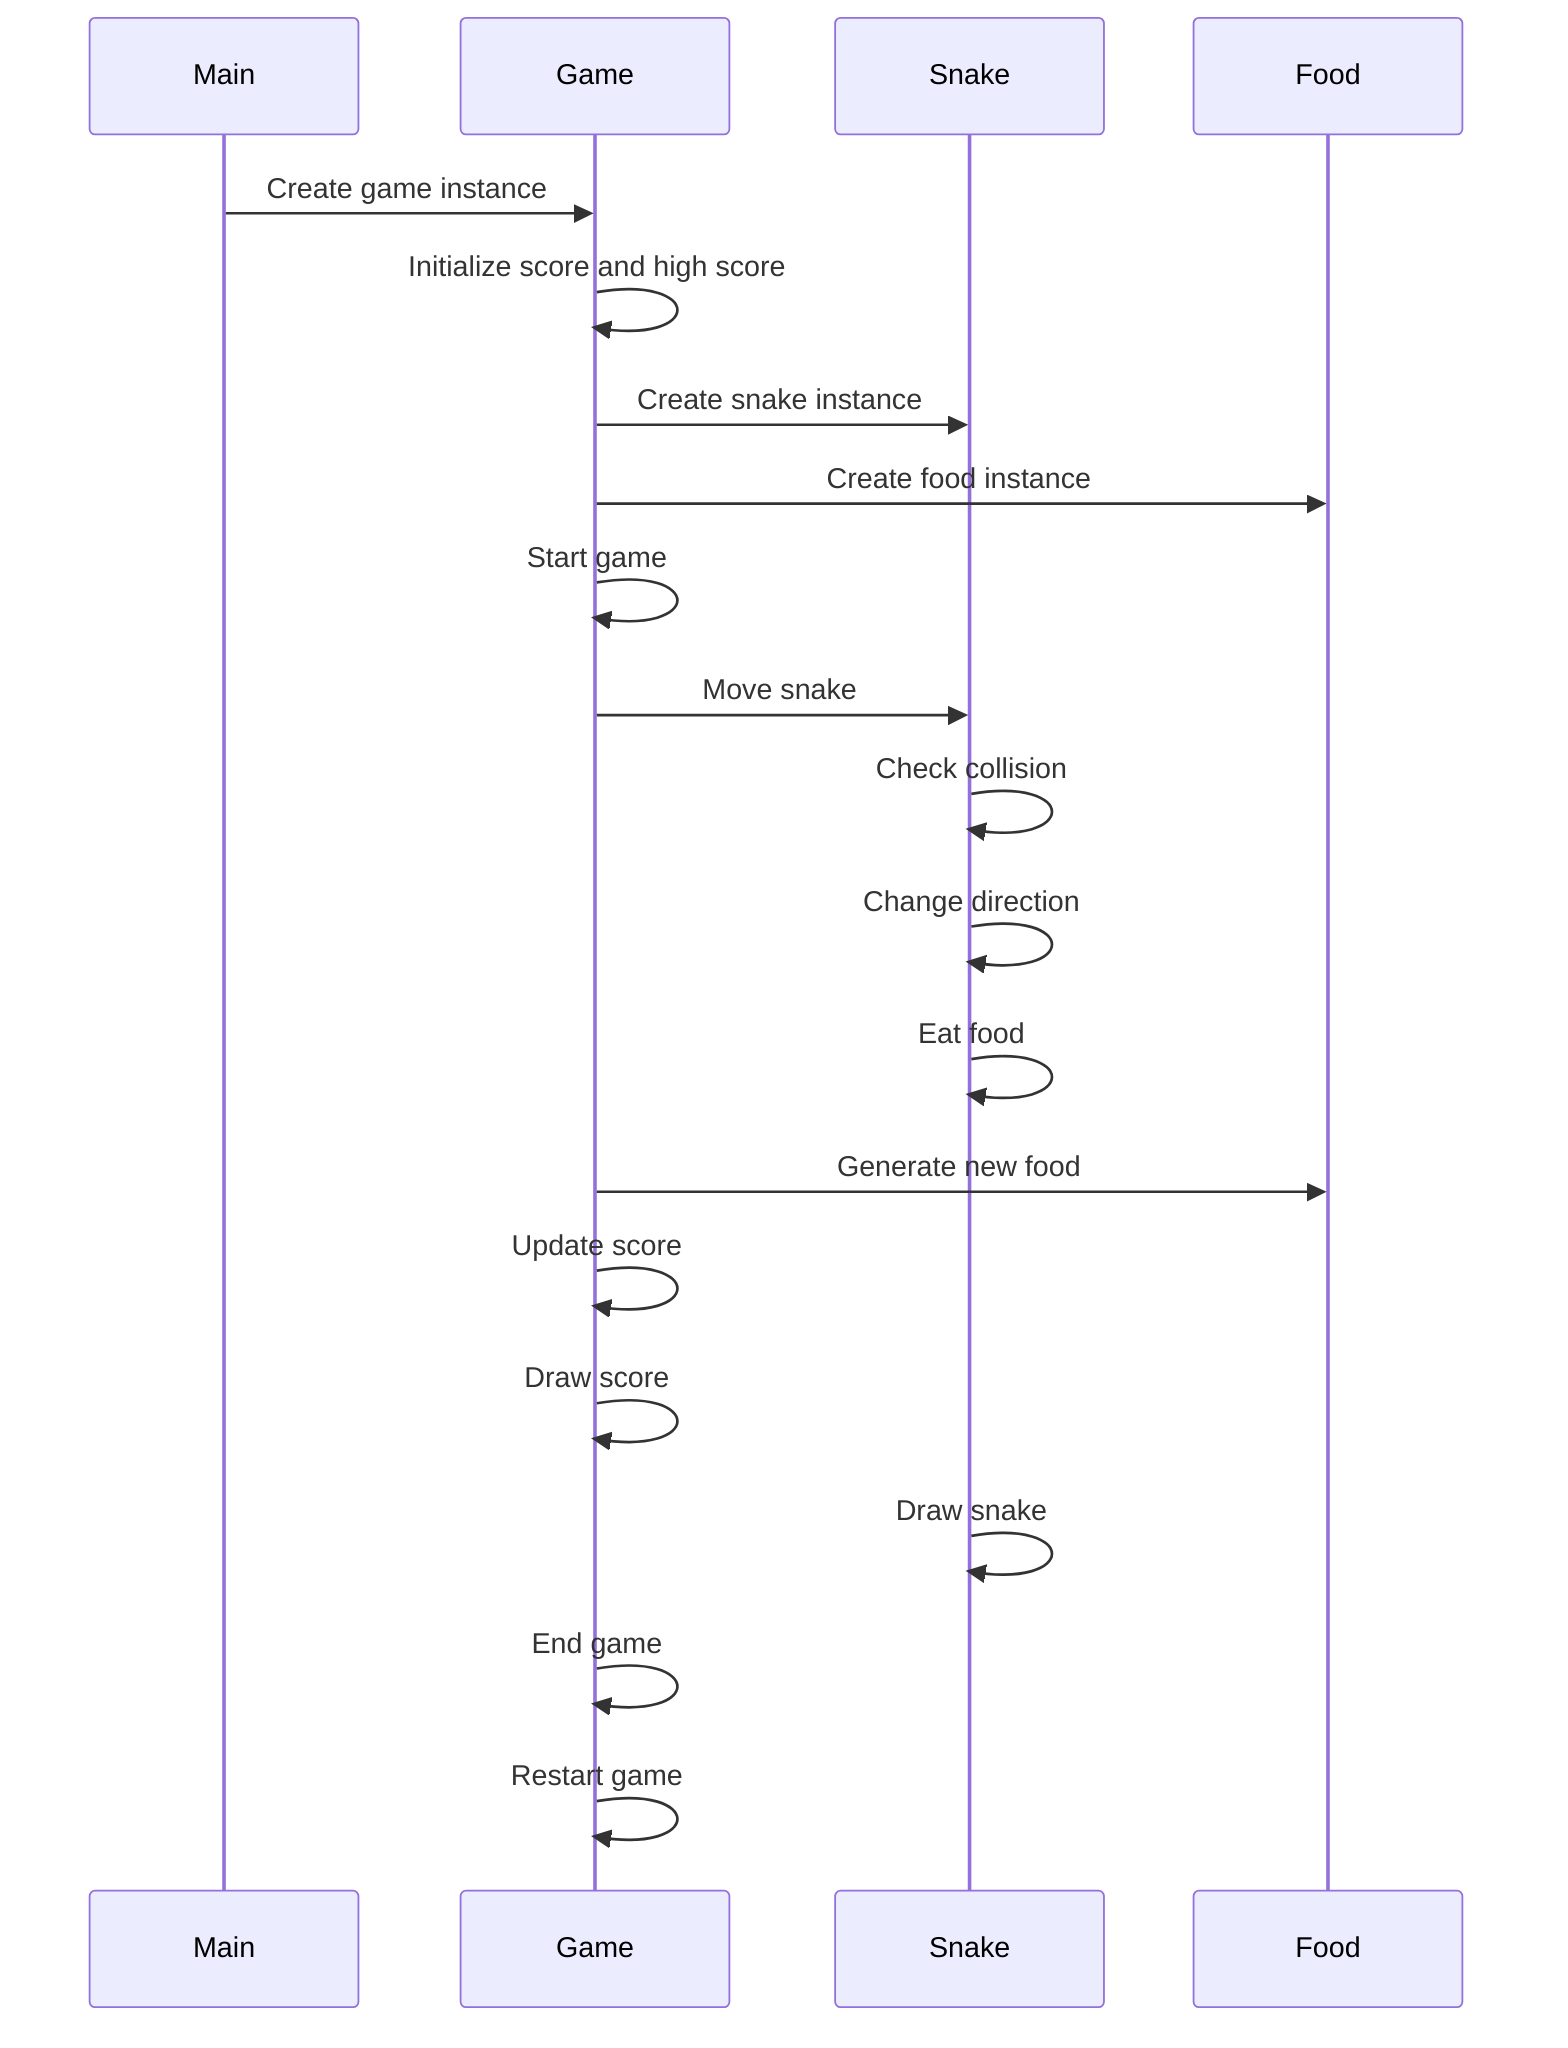 sequenceDiagram
    participant M as Main
    participant G as Game
    participant S as Snake
    participant F as Food

    M->>G: Create game instance
    G->>G: Initialize score and high score
    G->>S: Create snake instance
    G->>F: Create food instance
    G->>G: Start game
    G->>S: Move snake
    S->>S: Check collision
    S->>S: Change direction
    S->>S: Eat food
    G->>F: Generate new food
    G->>G: Update score
    G->>G: Draw score
    S->>S: Draw snake
    G->>G: End game
    G->>G: Restart game